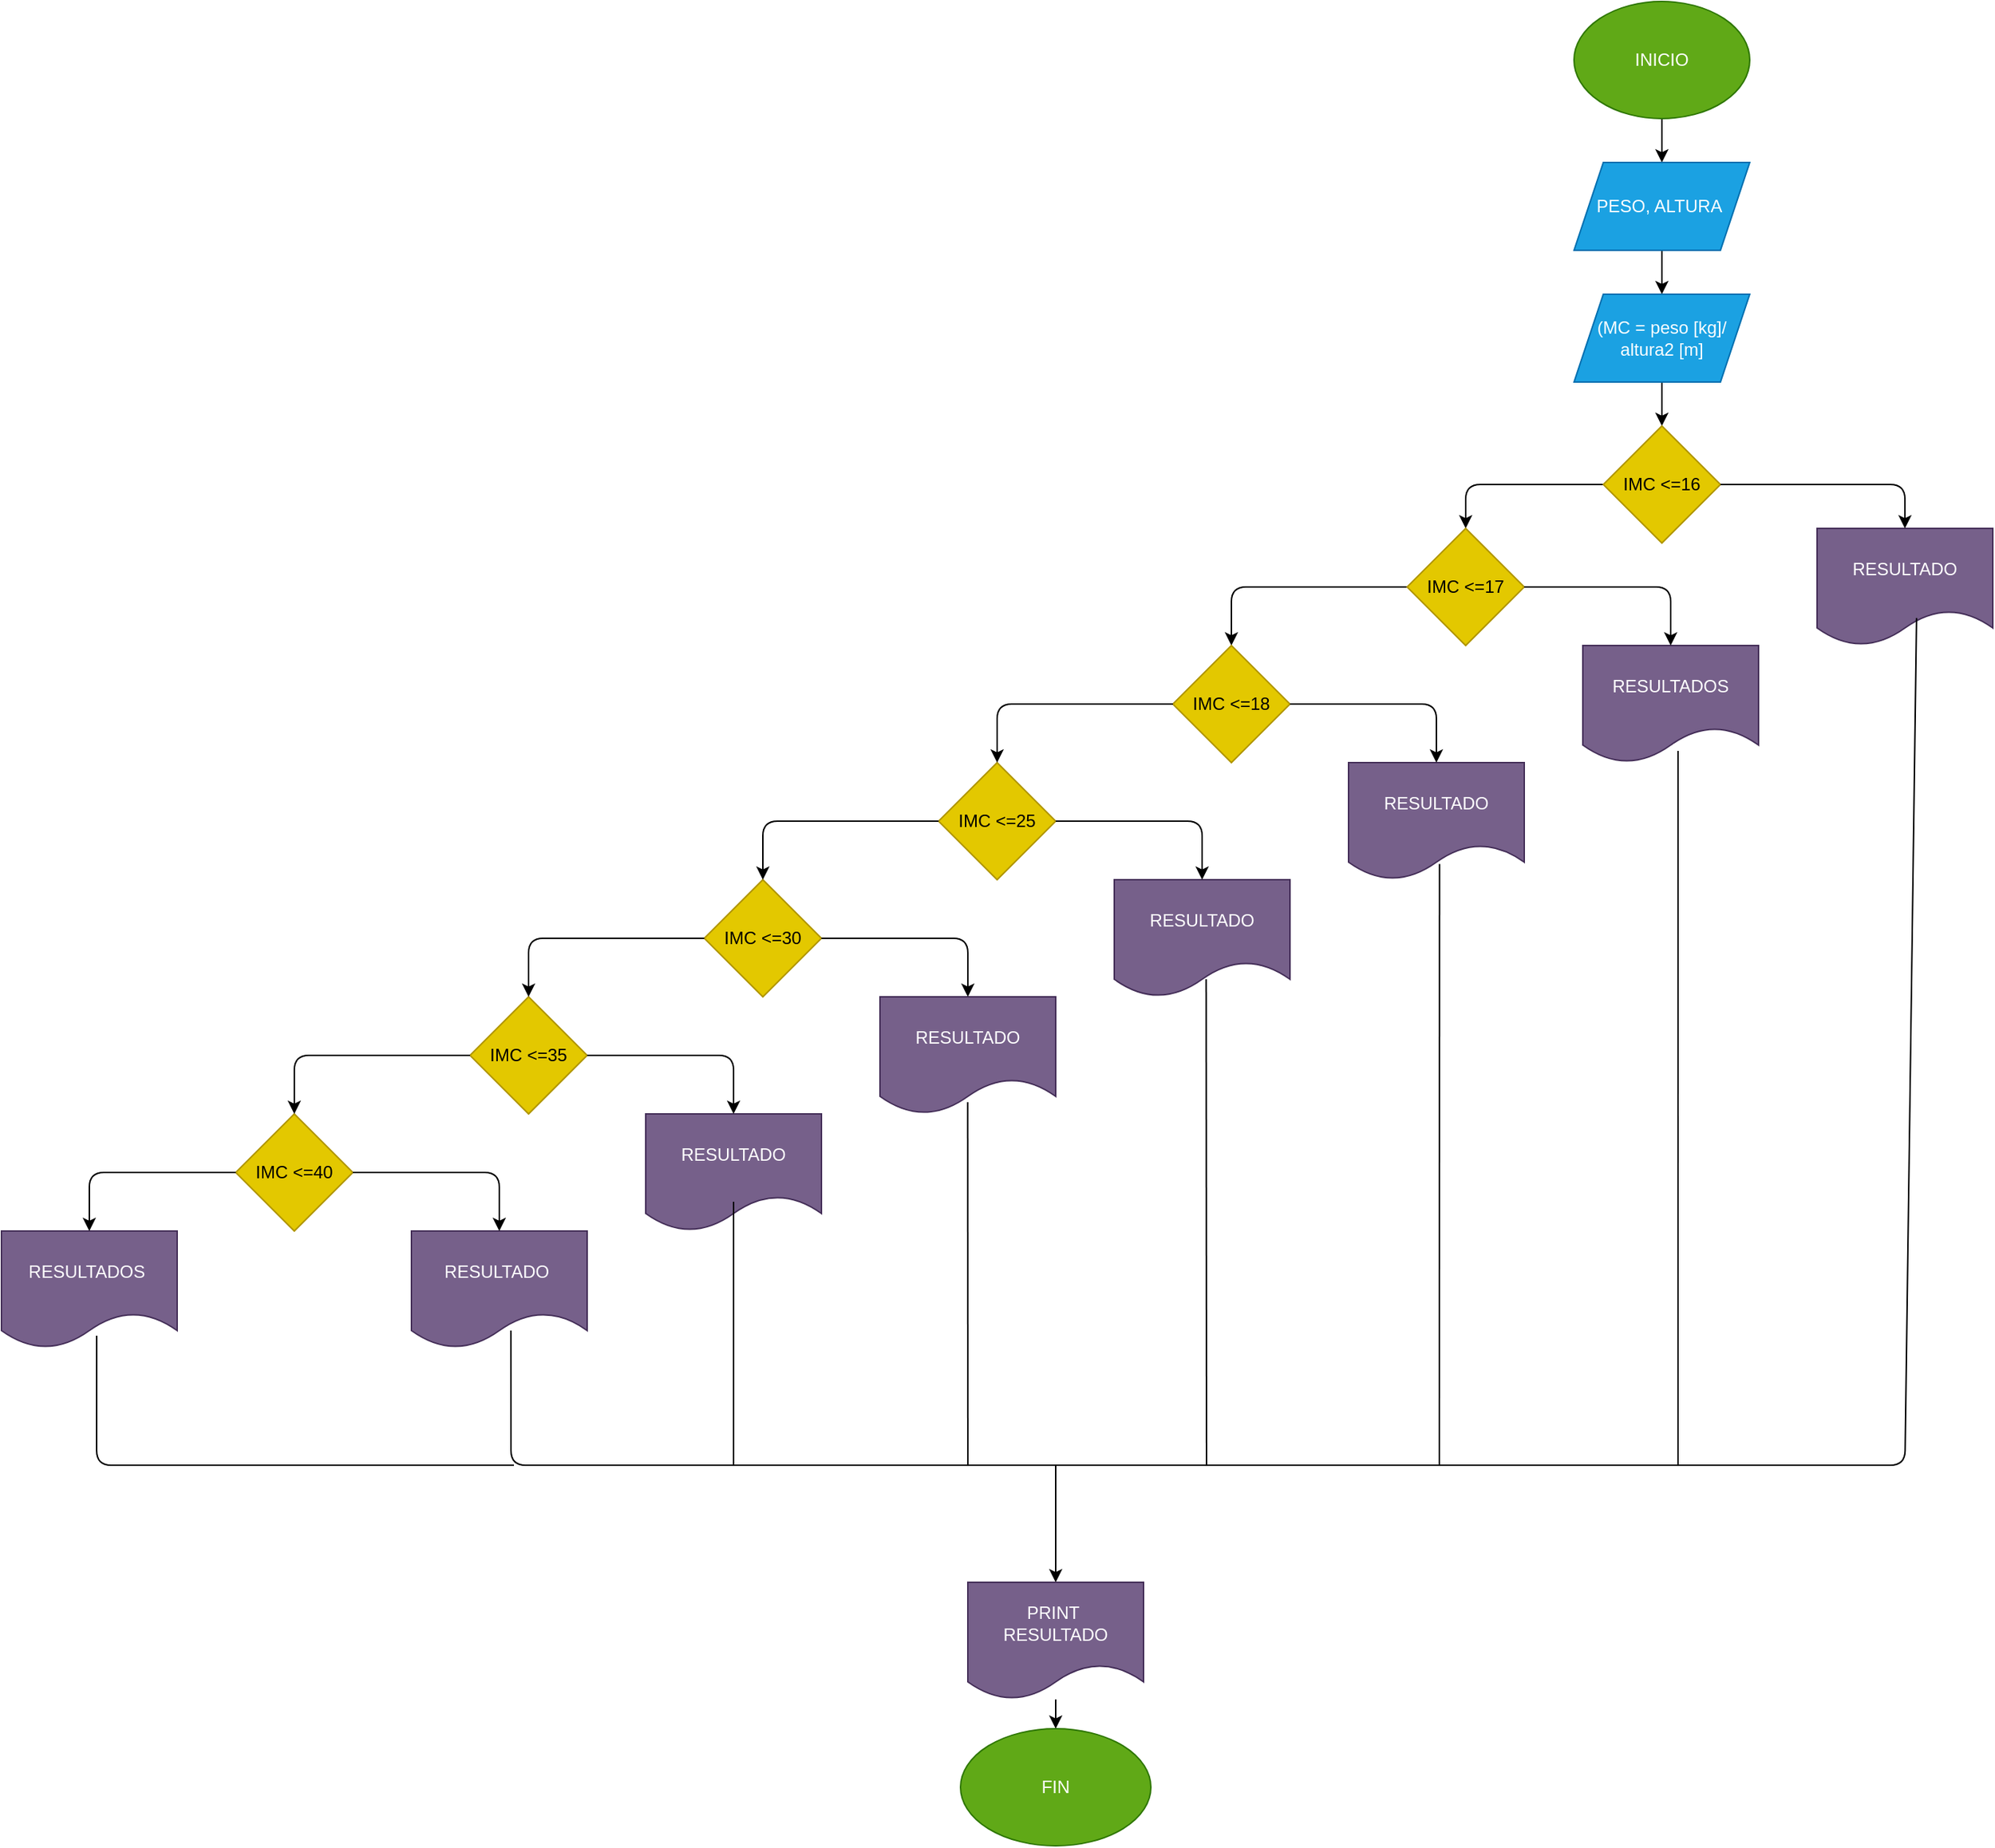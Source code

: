 <mxfile>
    <diagram id="CRu0S-tmXng9pk23Mdlh" name="Página-1">
        <mxGraphModel dx="2163" dy="760" grid="1" gridSize="10" guides="1" tooltips="1" connect="1" arrows="1" fold="1" page="1" pageScale="1" pageWidth="827" pageHeight="1169" math="0" shadow="0">
            <root>
                <mxCell id="0"/>
                <mxCell id="1" parent="0"/>
                <mxCell id="4" value="" style="edgeStyle=none;html=1;" parent="1" source="2" target="3" edge="1">
                    <mxGeometry relative="1" as="geometry"/>
                </mxCell>
                <mxCell id="2" value="INICIO" style="ellipse;whiteSpace=wrap;html=1;fillColor=#60a917;fontColor=#ffffff;strokeColor=#2D7600;" parent="1" vertex="1">
                    <mxGeometry x="354" width="120" height="80" as="geometry"/>
                </mxCell>
                <mxCell id="6" value="" style="edgeStyle=none;html=1;" edge="1" parent="1" source="3" target="5">
                    <mxGeometry relative="1" as="geometry"/>
                </mxCell>
                <mxCell id="3" value="PESO, ALTURA&amp;nbsp;" style="shape=parallelogram;perimeter=parallelogramPerimeter;whiteSpace=wrap;html=1;fixedSize=1;fillColor=#1ba1e2;fontColor=#ffffff;strokeColor=#006EAF;" parent="1" vertex="1">
                    <mxGeometry x="354" y="110" width="120" height="60" as="geometry"/>
                </mxCell>
                <mxCell id="8" value="" style="edgeStyle=none;html=1;" edge="1" parent="1" source="5" target="7">
                    <mxGeometry relative="1" as="geometry"/>
                </mxCell>
                <mxCell id="5" value="(MC = peso [kg]/&lt;br&gt;altura2 [m]" style="shape=parallelogram;perimeter=parallelogramPerimeter;whiteSpace=wrap;html=1;fixedSize=1;fillColor=#1ba1e2;fontColor=#ffffff;strokeColor=#006EAF;" vertex="1" parent="1">
                    <mxGeometry x="354" y="200" width="120" height="60" as="geometry"/>
                </mxCell>
                <mxCell id="12" value="" style="edgeStyle=none;html=1;" edge="1" parent="1" source="7" target="11">
                    <mxGeometry relative="1" as="geometry">
                        <Array as="points">
                            <mxPoint x="280" y="330"/>
                        </Array>
                    </mxGeometry>
                </mxCell>
                <mxCell id="7" value="IMC &amp;lt;=16" style="rhombus;whiteSpace=wrap;html=1;fillColor=#e3c800;fontColor=#000000;strokeColor=#B09500;" vertex="1" parent="1">
                    <mxGeometry x="374" y="290" width="80" height="80" as="geometry"/>
                </mxCell>
                <mxCell id="9" value="RESULTADO" style="shape=document;whiteSpace=wrap;html=1;boundedLbl=1;fillColor=#76608a;fontColor=#ffffff;strokeColor=#432D57;" vertex="1" parent="1">
                    <mxGeometry x="520" y="360" width="120" height="80" as="geometry"/>
                </mxCell>
                <mxCell id="10" value="" style="endArrow=classic;html=1;entryX=0.5;entryY=0;entryDx=0;entryDy=0;exitX=1;exitY=0.5;exitDx=0;exitDy=0;" edge="1" parent="1" source="7" target="9">
                    <mxGeometry width="50" height="50" relative="1" as="geometry">
                        <mxPoint x="390" y="290" as="sourcePoint"/>
                        <mxPoint x="440" y="240" as="targetPoint"/>
                        <Array as="points">
                            <mxPoint x="580" y="330"/>
                        </Array>
                    </mxGeometry>
                </mxCell>
                <mxCell id="18" value="" style="edgeStyle=none;html=1;" edge="1" parent="1" source="11" target="17">
                    <mxGeometry relative="1" as="geometry">
                        <Array as="points">
                            <mxPoint x="120" y="400"/>
                        </Array>
                    </mxGeometry>
                </mxCell>
                <mxCell id="11" value="IMC &amp;lt;=17" style="rhombus;whiteSpace=wrap;html=1;fillColor=#e3c800;fontColor=#000000;strokeColor=#B09500;" vertex="1" parent="1">
                    <mxGeometry x="240" y="360" width="80" height="80" as="geometry"/>
                </mxCell>
                <mxCell id="15" value="RESULTADOS" style="shape=document;whiteSpace=wrap;html=1;boundedLbl=1;fillColor=#76608a;fontColor=#ffffff;strokeColor=#432D57;" vertex="1" parent="1">
                    <mxGeometry x="360" y="440" width="120" height="80" as="geometry"/>
                </mxCell>
                <mxCell id="16" value="" style="endArrow=classic;html=1;exitX=1;exitY=0.5;exitDx=0;exitDy=0;entryX=0.5;entryY=0;entryDx=0;entryDy=0;" edge="1" parent="1" source="11" target="15">
                    <mxGeometry width="50" height="50" relative="1" as="geometry">
                        <mxPoint x="390" y="480" as="sourcePoint"/>
                        <mxPoint x="440" y="430" as="targetPoint"/>
                        <Array as="points">
                            <mxPoint x="420" y="400"/>
                        </Array>
                    </mxGeometry>
                </mxCell>
                <mxCell id="17" value="IMC &amp;lt;=18" style="rhombus;whiteSpace=wrap;html=1;fillColor=#e3c800;fontColor=#000000;strokeColor=#B09500;" vertex="1" parent="1">
                    <mxGeometry x="80" y="440" width="80" height="80" as="geometry"/>
                </mxCell>
                <mxCell id="19" value="RESULTADO" style="shape=document;whiteSpace=wrap;html=1;boundedLbl=1;fillColor=#76608a;fontColor=#ffffff;strokeColor=#432D57;" vertex="1" parent="1">
                    <mxGeometry x="200" y="520" width="120" height="80" as="geometry"/>
                </mxCell>
                <mxCell id="21" value="" style="endArrow=classic;html=1;exitX=1;exitY=0.5;exitDx=0;exitDy=0;entryX=0.5;entryY=0;entryDx=0;entryDy=0;" edge="1" parent="1" source="17" target="19">
                    <mxGeometry width="50" height="50" relative="1" as="geometry">
                        <mxPoint x="390" y="480" as="sourcePoint"/>
                        <mxPoint x="440" y="430" as="targetPoint"/>
                        <Array as="points">
                            <mxPoint x="260" y="480"/>
                        </Array>
                    </mxGeometry>
                </mxCell>
                <mxCell id="22" value="IMC &amp;lt;=25" style="rhombus;whiteSpace=wrap;html=1;fillColor=#e3c800;fontColor=#000000;strokeColor=#B09500;" vertex="1" parent="1">
                    <mxGeometry x="-80" y="520" width="80" height="80" as="geometry"/>
                </mxCell>
                <mxCell id="23" value="" style="endArrow=classic;html=1;exitX=0;exitY=0.5;exitDx=0;exitDy=0;entryX=0.5;entryY=0;entryDx=0;entryDy=0;" edge="1" parent="1" source="17" target="22">
                    <mxGeometry width="50" height="50" relative="1" as="geometry">
                        <mxPoint x="300" y="480" as="sourcePoint"/>
                        <mxPoint x="350" y="430" as="targetPoint"/>
                        <Array as="points">
                            <mxPoint x="-40" y="480"/>
                        </Array>
                    </mxGeometry>
                </mxCell>
                <mxCell id="24" value="RESULTADO" style="shape=document;whiteSpace=wrap;html=1;boundedLbl=1;fillColor=#76608a;fontColor=#ffffff;strokeColor=#432D57;" vertex="1" parent="1">
                    <mxGeometry x="40" y="600" width="120" height="80" as="geometry"/>
                </mxCell>
                <mxCell id="25" value="" style="endArrow=classic;html=1;entryX=0.5;entryY=0;entryDx=0;entryDy=0;exitX=1;exitY=0.5;exitDx=0;exitDy=0;" edge="1" parent="1" source="22" target="24">
                    <mxGeometry width="50" height="50" relative="1" as="geometry">
                        <mxPoint x="300" y="550" as="sourcePoint"/>
                        <mxPoint x="350" y="500" as="targetPoint"/>
                        <Array as="points">
                            <mxPoint x="100" y="560"/>
                        </Array>
                    </mxGeometry>
                </mxCell>
                <mxCell id="26" value="RESULTADO" style="shape=document;whiteSpace=wrap;html=1;boundedLbl=1;fillColor=#76608a;fontColor=#ffffff;strokeColor=#432D57;" vertex="1" parent="1">
                    <mxGeometry x="-120" y="680" width="120" height="80" as="geometry"/>
                </mxCell>
                <mxCell id="27" value="IMC &amp;lt;=30" style="rhombus;whiteSpace=wrap;html=1;fillColor=#e3c800;fontColor=#000000;strokeColor=#B09500;" vertex="1" parent="1">
                    <mxGeometry x="-240" y="600" width="80" height="80" as="geometry"/>
                </mxCell>
                <mxCell id="28" value="" style="endArrow=classic;html=1;exitX=0;exitY=0.5;exitDx=0;exitDy=0;entryX=0.5;entryY=0;entryDx=0;entryDy=0;" edge="1" parent="1" source="22" target="27">
                    <mxGeometry width="50" height="50" relative="1" as="geometry">
                        <mxPoint x="-100" y="740" as="sourcePoint"/>
                        <mxPoint x="-50" y="690" as="targetPoint"/>
                        <Array as="points">
                            <mxPoint x="-200" y="560"/>
                        </Array>
                    </mxGeometry>
                </mxCell>
                <mxCell id="29" value="" style="endArrow=classic;html=1;entryX=0.5;entryY=0;entryDx=0;entryDy=0;exitX=1;exitY=0.5;exitDx=0;exitDy=0;" edge="1" parent="1" source="27" target="26">
                    <mxGeometry width="50" height="50" relative="1" as="geometry">
                        <mxPoint x="-100" y="740" as="sourcePoint"/>
                        <mxPoint x="-50" y="690" as="targetPoint"/>
                        <Array as="points">
                            <mxPoint x="-60" y="640"/>
                        </Array>
                    </mxGeometry>
                </mxCell>
                <mxCell id="30" value="IMC &amp;lt;=35" style="rhombus;whiteSpace=wrap;html=1;fillColor=#e3c800;fontColor=#000000;strokeColor=#B09500;" vertex="1" parent="1">
                    <mxGeometry x="-400" y="680" width="80" height="80" as="geometry"/>
                </mxCell>
                <mxCell id="31" value="RESULTADO" style="shape=document;whiteSpace=wrap;html=1;boundedLbl=1;fillColor=#76608a;fontColor=#ffffff;strokeColor=#432D57;" vertex="1" parent="1">
                    <mxGeometry x="-280" y="760" width="120" height="80" as="geometry"/>
                </mxCell>
                <mxCell id="32" value="" style="endArrow=classic;html=1;exitX=0;exitY=0.5;exitDx=0;exitDy=0;entryX=0.5;entryY=0;entryDx=0;entryDy=0;" edge="1" parent="1" source="27" target="30">
                    <mxGeometry width="50" height="50" relative="1" as="geometry">
                        <mxPoint x="-100" y="740" as="sourcePoint"/>
                        <mxPoint x="-50" y="690" as="targetPoint"/>
                        <Array as="points">
                            <mxPoint x="-360" y="640"/>
                        </Array>
                    </mxGeometry>
                </mxCell>
                <mxCell id="33" value="" style="endArrow=classic;html=1;exitX=1;exitY=0.5;exitDx=0;exitDy=0;entryX=0.5;entryY=0;entryDx=0;entryDy=0;" edge="1" parent="1" source="30" target="31">
                    <mxGeometry width="50" height="50" relative="1" as="geometry">
                        <mxPoint x="-100" y="740" as="sourcePoint"/>
                        <mxPoint x="-50" y="690" as="targetPoint"/>
                        <Array as="points">
                            <mxPoint x="-220" y="720"/>
                        </Array>
                    </mxGeometry>
                </mxCell>
                <mxCell id="34" value="RESULTADO&amp;nbsp;" style="shape=document;whiteSpace=wrap;html=1;boundedLbl=1;fillColor=#76608a;fontColor=#ffffff;strokeColor=#432D57;" vertex="1" parent="1">
                    <mxGeometry x="-440" y="840" width="120" height="80" as="geometry"/>
                </mxCell>
                <mxCell id="35" value="IMC &amp;lt;=40" style="rhombus;whiteSpace=wrap;html=1;fillColor=#e3c800;fontColor=#000000;strokeColor=#B09500;" vertex="1" parent="1">
                    <mxGeometry x="-560" y="760" width="80" height="80" as="geometry"/>
                </mxCell>
                <mxCell id="36" value="" style="endArrow=classic;html=1;entryX=0.5;entryY=0;entryDx=0;entryDy=0;exitX=0;exitY=0.5;exitDx=0;exitDy=0;" edge="1" parent="1" source="30" target="35">
                    <mxGeometry width="50" height="50" relative="1" as="geometry">
                        <mxPoint x="-410" y="740" as="sourcePoint"/>
                        <mxPoint x="-360" y="690" as="targetPoint"/>
                        <Array as="points">
                            <mxPoint x="-520" y="720"/>
                        </Array>
                    </mxGeometry>
                </mxCell>
                <mxCell id="37" value="" style="endArrow=classic;html=1;exitX=1;exitY=0.5;exitDx=0;exitDy=0;entryX=0.5;entryY=0;entryDx=0;entryDy=0;" edge="1" parent="1" source="35" target="34">
                    <mxGeometry width="50" height="50" relative="1" as="geometry">
                        <mxPoint x="-410" y="740" as="sourcePoint"/>
                        <mxPoint x="-360" y="690" as="targetPoint"/>
                        <Array as="points">
                            <mxPoint x="-380" y="800"/>
                        </Array>
                    </mxGeometry>
                </mxCell>
                <mxCell id="38" value="RESULTADOS&amp;nbsp;" style="shape=document;whiteSpace=wrap;html=1;boundedLbl=1;fillColor=#76608a;fontColor=#ffffff;strokeColor=#432D57;" vertex="1" parent="1">
                    <mxGeometry x="-720" y="840" width="120" height="80" as="geometry"/>
                </mxCell>
                <mxCell id="39" value="" style="endArrow=classic;html=1;entryX=0.5;entryY=0;entryDx=0;entryDy=0;exitX=0;exitY=0.5;exitDx=0;exitDy=0;" edge="1" parent="1" source="35" target="38">
                    <mxGeometry width="50" height="50" relative="1" as="geometry">
                        <mxPoint x="-510" y="800" as="sourcePoint"/>
                        <mxPoint x="-460" y="750" as="targetPoint"/>
                        <Array as="points">
                            <mxPoint x="-660" y="800"/>
                        </Array>
                    </mxGeometry>
                </mxCell>
                <mxCell id="40" value="" style="endArrow=none;html=1;entryX=0.566;entryY=0.765;entryDx=0;entryDy=0;entryPerimeter=0;exitX=0.566;exitY=0.85;exitDx=0;exitDy=0;exitPerimeter=0;" edge="1" parent="1" source="34" target="9">
                    <mxGeometry width="50" height="50" relative="1" as="geometry">
                        <mxPoint x="330" y="860" as="sourcePoint"/>
                        <mxPoint x="530" y="500" as="targetPoint"/>
                        <Array as="points">
                            <mxPoint x="-372" y="1000"/>
                            <mxPoint x="320" y="1000"/>
                            <mxPoint x="580" y="1000"/>
                        </Array>
                    </mxGeometry>
                </mxCell>
                <mxCell id="41" value="" style="endArrow=none;html=1;entryX=0.542;entryY=0.9;entryDx=0;entryDy=0;entryPerimeter=0;" edge="1" parent="1" target="15">
                    <mxGeometry width="50" height="50" relative="1" as="geometry">
                        <mxPoint x="425" y="1000" as="sourcePoint"/>
                        <mxPoint x="400" y="770" as="targetPoint"/>
                    </mxGeometry>
                </mxCell>
                <mxCell id="42" value="" style="endArrow=none;html=1;entryX=0.518;entryY=0.865;entryDx=0;entryDy=0;entryPerimeter=0;" edge="1" parent="1" target="19">
                    <mxGeometry width="50" height="50" relative="1" as="geometry">
                        <mxPoint x="262" y="1000" as="sourcePoint"/>
                        <mxPoint x="400" y="770" as="targetPoint"/>
                    </mxGeometry>
                </mxCell>
                <mxCell id="43" value="" style="endArrow=none;html=1;exitX=0.523;exitY=0.85;exitDx=0;exitDy=0;exitPerimeter=0;" edge="1" parent="1" source="24">
                    <mxGeometry width="50" height="50" relative="1" as="geometry">
                        <mxPoint x="350" y="820" as="sourcePoint"/>
                        <mxPoint x="103" y="1000" as="targetPoint"/>
                    </mxGeometry>
                </mxCell>
                <mxCell id="44" value="" style="endArrow=none;html=1;entryX=0.499;entryY=0.9;entryDx=0;entryDy=0;entryPerimeter=0;" edge="1" parent="1" target="26">
                    <mxGeometry width="50" height="50" relative="1" as="geometry">
                        <mxPoint x="-60" y="1000" as="sourcePoint"/>
                        <mxPoint x="-20" y="770" as="targetPoint"/>
                    </mxGeometry>
                </mxCell>
                <mxCell id="45" value="" style="endArrow=none;html=1;exitX=0.5;exitY=0.75;exitDx=0;exitDy=0;exitPerimeter=0;" edge="1" parent="1" source="31">
                    <mxGeometry width="50" height="50" relative="1" as="geometry">
                        <mxPoint x="-70" y="820" as="sourcePoint"/>
                        <mxPoint x="-220" y="1000" as="targetPoint"/>
                    </mxGeometry>
                </mxCell>
                <mxCell id="46" value="" style="endArrow=none;html=1;exitX=0.542;exitY=0.893;exitDx=0;exitDy=0;exitPerimeter=0;" edge="1" parent="1" source="38">
                    <mxGeometry width="50" height="50" relative="1" as="geometry">
                        <mxPoint x="-310" y="820" as="sourcePoint"/>
                        <mxPoint x="-370" y="1000" as="targetPoint"/>
                        <Array as="points">
                            <mxPoint x="-655" y="1000"/>
                        </Array>
                    </mxGeometry>
                </mxCell>
                <mxCell id="47" value="" style="endArrow=classic;html=1;" edge="1" parent="1">
                    <mxGeometry width="50" height="50" relative="1" as="geometry">
                        <mxPoint y="1000" as="sourcePoint"/>
                        <mxPoint y="1080" as="targetPoint"/>
                    </mxGeometry>
                </mxCell>
                <mxCell id="51" value="" style="edgeStyle=none;html=1;" edge="1" parent="1" source="49" target="50">
                    <mxGeometry relative="1" as="geometry"/>
                </mxCell>
                <mxCell id="49" value="PRINT&amp;nbsp;&lt;br&gt;RESULTADO" style="shape=document;whiteSpace=wrap;html=1;boundedLbl=1;fillColor=#76608a;fontColor=#ffffff;strokeColor=#432D57;" vertex="1" parent="1">
                    <mxGeometry x="-60" y="1080" width="120" height="80" as="geometry"/>
                </mxCell>
                <mxCell id="50" value="FIN" style="ellipse;whiteSpace=wrap;html=1;fillColor=#60a917;fontColor=#ffffff;strokeColor=#2D7600;" vertex="1" parent="1">
                    <mxGeometry x="-65" y="1180" width="130" height="80" as="geometry"/>
                </mxCell>
            </root>
        </mxGraphModel>
    </diagram>
</mxfile>